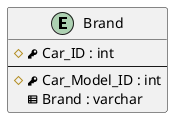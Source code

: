 @startuml
entity "Brand" as brand
{
  # <&key> Car_ID : int
  --
  # <&key> Car_Model_ID : int
  <&spreadsheet> Brand : varchar
}
@enduml